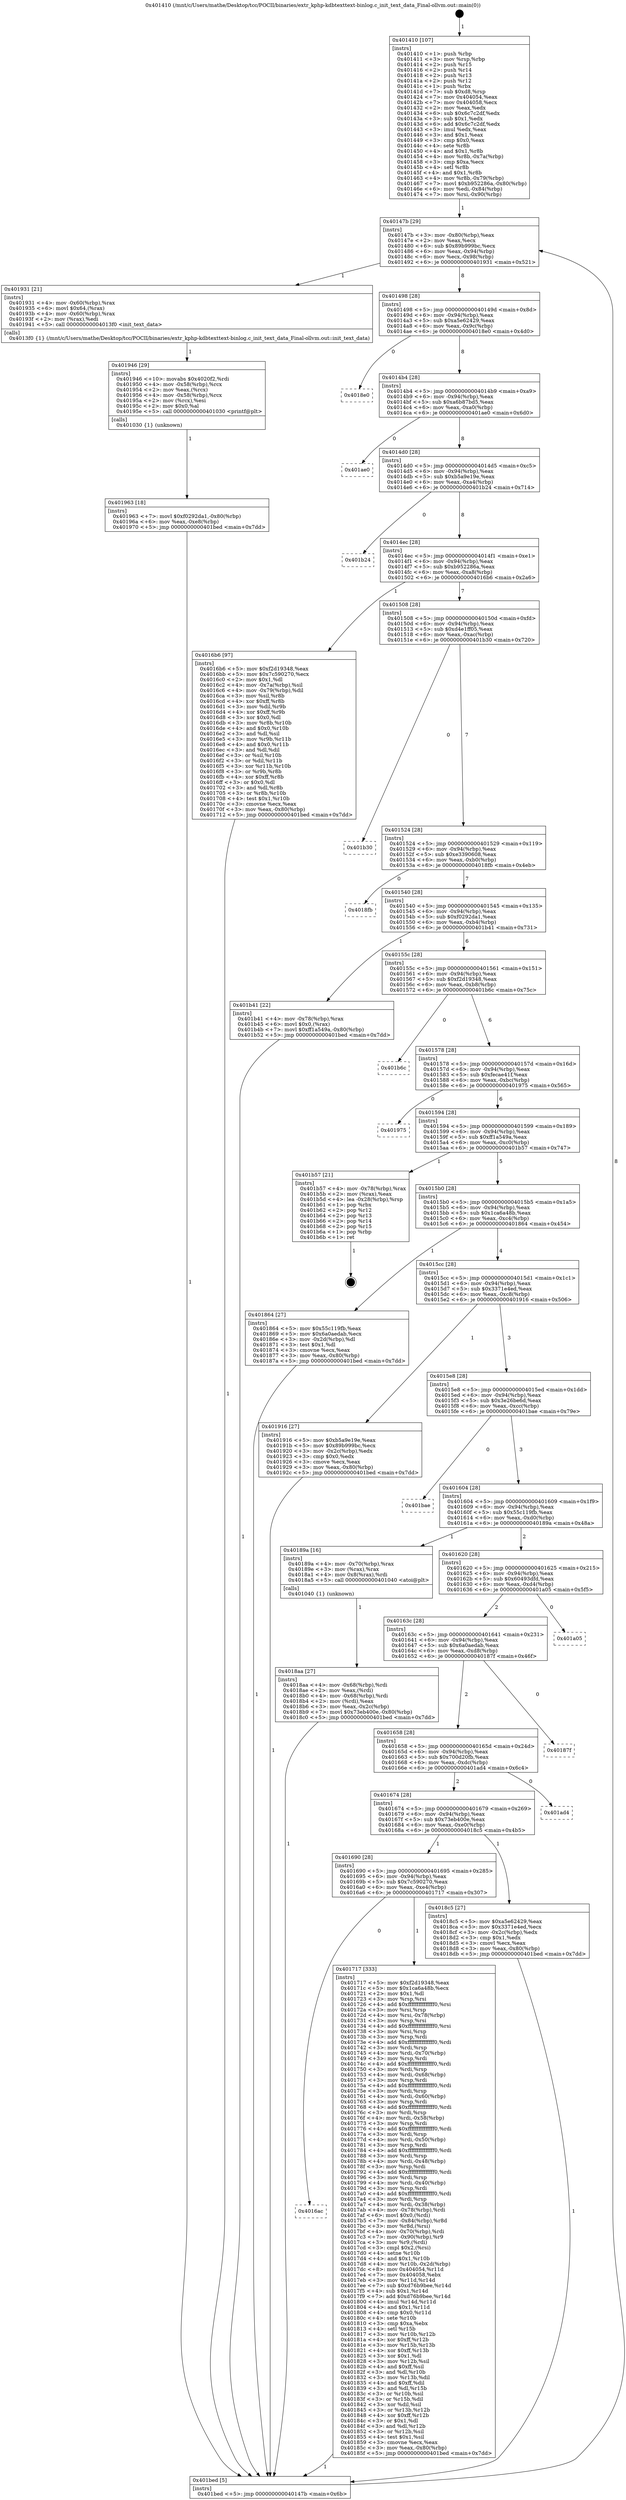 digraph "0x401410" {
  label = "0x401410 (/mnt/c/Users/mathe/Desktop/tcc/POCII/binaries/extr_kphp-kdbtexttext-binlog.c_init_text_data_Final-ollvm.out::main(0))"
  labelloc = "t"
  node[shape=record]

  Entry [label="",width=0.3,height=0.3,shape=circle,fillcolor=black,style=filled]
  "0x40147b" [label="{
     0x40147b [29]\l
     | [instrs]\l
     &nbsp;&nbsp;0x40147b \<+3\>: mov -0x80(%rbp),%eax\l
     &nbsp;&nbsp;0x40147e \<+2\>: mov %eax,%ecx\l
     &nbsp;&nbsp;0x401480 \<+6\>: sub $0x89b999bc,%ecx\l
     &nbsp;&nbsp;0x401486 \<+6\>: mov %eax,-0x94(%rbp)\l
     &nbsp;&nbsp;0x40148c \<+6\>: mov %ecx,-0x98(%rbp)\l
     &nbsp;&nbsp;0x401492 \<+6\>: je 0000000000401931 \<main+0x521\>\l
  }"]
  "0x401931" [label="{
     0x401931 [21]\l
     | [instrs]\l
     &nbsp;&nbsp;0x401931 \<+4\>: mov -0x60(%rbp),%rax\l
     &nbsp;&nbsp;0x401935 \<+6\>: movl $0x64,(%rax)\l
     &nbsp;&nbsp;0x40193b \<+4\>: mov -0x60(%rbp),%rax\l
     &nbsp;&nbsp;0x40193f \<+2\>: mov (%rax),%edi\l
     &nbsp;&nbsp;0x401941 \<+5\>: call 00000000004013f0 \<init_text_data\>\l
     | [calls]\l
     &nbsp;&nbsp;0x4013f0 \{1\} (/mnt/c/Users/mathe/Desktop/tcc/POCII/binaries/extr_kphp-kdbtexttext-binlog.c_init_text_data_Final-ollvm.out::init_text_data)\l
  }"]
  "0x401498" [label="{
     0x401498 [28]\l
     | [instrs]\l
     &nbsp;&nbsp;0x401498 \<+5\>: jmp 000000000040149d \<main+0x8d\>\l
     &nbsp;&nbsp;0x40149d \<+6\>: mov -0x94(%rbp),%eax\l
     &nbsp;&nbsp;0x4014a3 \<+5\>: sub $0xa5e62429,%eax\l
     &nbsp;&nbsp;0x4014a8 \<+6\>: mov %eax,-0x9c(%rbp)\l
     &nbsp;&nbsp;0x4014ae \<+6\>: je 00000000004018e0 \<main+0x4d0\>\l
  }"]
  Exit [label="",width=0.3,height=0.3,shape=circle,fillcolor=black,style=filled,peripheries=2]
  "0x4018e0" [label="{
     0x4018e0\l
  }", style=dashed]
  "0x4014b4" [label="{
     0x4014b4 [28]\l
     | [instrs]\l
     &nbsp;&nbsp;0x4014b4 \<+5\>: jmp 00000000004014b9 \<main+0xa9\>\l
     &nbsp;&nbsp;0x4014b9 \<+6\>: mov -0x94(%rbp),%eax\l
     &nbsp;&nbsp;0x4014bf \<+5\>: sub $0xa6b87bd5,%eax\l
     &nbsp;&nbsp;0x4014c4 \<+6\>: mov %eax,-0xa0(%rbp)\l
     &nbsp;&nbsp;0x4014ca \<+6\>: je 0000000000401ae0 \<main+0x6d0\>\l
  }"]
  "0x401963" [label="{
     0x401963 [18]\l
     | [instrs]\l
     &nbsp;&nbsp;0x401963 \<+7\>: movl $0xf0292da1,-0x80(%rbp)\l
     &nbsp;&nbsp;0x40196a \<+6\>: mov %eax,-0xe8(%rbp)\l
     &nbsp;&nbsp;0x401970 \<+5\>: jmp 0000000000401bed \<main+0x7dd\>\l
  }"]
  "0x401ae0" [label="{
     0x401ae0\l
  }", style=dashed]
  "0x4014d0" [label="{
     0x4014d0 [28]\l
     | [instrs]\l
     &nbsp;&nbsp;0x4014d0 \<+5\>: jmp 00000000004014d5 \<main+0xc5\>\l
     &nbsp;&nbsp;0x4014d5 \<+6\>: mov -0x94(%rbp),%eax\l
     &nbsp;&nbsp;0x4014db \<+5\>: sub $0xb5a9e19e,%eax\l
     &nbsp;&nbsp;0x4014e0 \<+6\>: mov %eax,-0xa4(%rbp)\l
     &nbsp;&nbsp;0x4014e6 \<+6\>: je 0000000000401b24 \<main+0x714\>\l
  }"]
  "0x401946" [label="{
     0x401946 [29]\l
     | [instrs]\l
     &nbsp;&nbsp;0x401946 \<+10\>: movabs $0x4020f2,%rdi\l
     &nbsp;&nbsp;0x401950 \<+4\>: mov -0x58(%rbp),%rcx\l
     &nbsp;&nbsp;0x401954 \<+2\>: mov %eax,(%rcx)\l
     &nbsp;&nbsp;0x401956 \<+4\>: mov -0x58(%rbp),%rcx\l
     &nbsp;&nbsp;0x40195a \<+2\>: mov (%rcx),%esi\l
     &nbsp;&nbsp;0x40195c \<+2\>: mov $0x0,%al\l
     &nbsp;&nbsp;0x40195e \<+5\>: call 0000000000401030 \<printf@plt\>\l
     | [calls]\l
     &nbsp;&nbsp;0x401030 \{1\} (unknown)\l
  }"]
  "0x401b24" [label="{
     0x401b24\l
  }", style=dashed]
  "0x4014ec" [label="{
     0x4014ec [28]\l
     | [instrs]\l
     &nbsp;&nbsp;0x4014ec \<+5\>: jmp 00000000004014f1 \<main+0xe1\>\l
     &nbsp;&nbsp;0x4014f1 \<+6\>: mov -0x94(%rbp),%eax\l
     &nbsp;&nbsp;0x4014f7 \<+5\>: sub $0xb952286a,%eax\l
     &nbsp;&nbsp;0x4014fc \<+6\>: mov %eax,-0xa8(%rbp)\l
     &nbsp;&nbsp;0x401502 \<+6\>: je 00000000004016b6 \<main+0x2a6\>\l
  }"]
  "0x4018aa" [label="{
     0x4018aa [27]\l
     | [instrs]\l
     &nbsp;&nbsp;0x4018aa \<+4\>: mov -0x68(%rbp),%rdi\l
     &nbsp;&nbsp;0x4018ae \<+2\>: mov %eax,(%rdi)\l
     &nbsp;&nbsp;0x4018b0 \<+4\>: mov -0x68(%rbp),%rdi\l
     &nbsp;&nbsp;0x4018b4 \<+2\>: mov (%rdi),%eax\l
     &nbsp;&nbsp;0x4018b6 \<+3\>: mov %eax,-0x2c(%rbp)\l
     &nbsp;&nbsp;0x4018b9 \<+7\>: movl $0x73eb400e,-0x80(%rbp)\l
     &nbsp;&nbsp;0x4018c0 \<+5\>: jmp 0000000000401bed \<main+0x7dd\>\l
  }"]
  "0x4016b6" [label="{
     0x4016b6 [97]\l
     | [instrs]\l
     &nbsp;&nbsp;0x4016b6 \<+5\>: mov $0xf2d19348,%eax\l
     &nbsp;&nbsp;0x4016bb \<+5\>: mov $0x7c590270,%ecx\l
     &nbsp;&nbsp;0x4016c0 \<+2\>: mov $0x1,%dl\l
     &nbsp;&nbsp;0x4016c2 \<+4\>: mov -0x7a(%rbp),%sil\l
     &nbsp;&nbsp;0x4016c6 \<+4\>: mov -0x79(%rbp),%dil\l
     &nbsp;&nbsp;0x4016ca \<+3\>: mov %sil,%r8b\l
     &nbsp;&nbsp;0x4016cd \<+4\>: xor $0xff,%r8b\l
     &nbsp;&nbsp;0x4016d1 \<+3\>: mov %dil,%r9b\l
     &nbsp;&nbsp;0x4016d4 \<+4\>: xor $0xff,%r9b\l
     &nbsp;&nbsp;0x4016d8 \<+3\>: xor $0x0,%dl\l
     &nbsp;&nbsp;0x4016db \<+3\>: mov %r8b,%r10b\l
     &nbsp;&nbsp;0x4016de \<+4\>: and $0x0,%r10b\l
     &nbsp;&nbsp;0x4016e2 \<+3\>: and %dl,%sil\l
     &nbsp;&nbsp;0x4016e5 \<+3\>: mov %r9b,%r11b\l
     &nbsp;&nbsp;0x4016e8 \<+4\>: and $0x0,%r11b\l
     &nbsp;&nbsp;0x4016ec \<+3\>: and %dl,%dil\l
     &nbsp;&nbsp;0x4016ef \<+3\>: or %sil,%r10b\l
     &nbsp;&nbsp;0x4016f2 \<+3\>: or %dil,%r11b\l
     &nbsp;&nbsp;0x4016f5 \<+3\>: xor %r11b,%r10b\l
     &nbsp;&nbsp;0x4016f8 \<+3\>: or %r9b,%r8b\l
     &nbsp;&nbsp;0x4016fb \<+4\>: xor $0xff,%r8b\l
     &nbsp;&nbsp;0x4016ff \<+3\>: or $0x0,%dl\l
     &nbsp;&nbsp;0x401702 \<+3\>: and %dl,%r8b\l
     &nbsp;&nbsp;0x401705 \<+3\>: or %r8b,%r10b\l
     &nbsp;&nbsp;0x401708 \<+4\>: test $0x1,%r10b\l
     &nbsp;&nbsp;0x40170c \<+3\>: cmovne %ecx,%eax\l
     &nbsp;&nbsp;0x40170f \<+3\>: mov %eax,-0x80(%rbp)\l
     &nbsp;&nbsp;0x401712 \<+5\>: jmp 0000000000401bed \<main+0x7dd\>\l
  }"]
  "0x401508" [label="{
     0x401508 [28]\l
     | [instrs]\l
     &nbsp;&nbsp;0x401508 \<+5\>: jmp 000000000040150d \<main+0xfd\>\l
     &nbsp;&nbsp;0x40150d \<+6\>: mov -0x94(%rbp),%eax\l
     &nbsp;&nbsp;0x401513 \<+5\>: sub $0xd4e1ff05,%eax\l
     &nbsp;&nbsp;0x401518 \<+6\>: mov %eax,-0xac(%rbp)\l
     &nbsp;&nbsp;0x40151e \<+6\>: je 0000000000401b30 \<main+0x720\>\l
  }"]
  "0x401bed" [label="{
     0x401bed [5]\l
     | [instrs]\l
     &nbsp;&nbsp;0x401bed \<+5\>: jmp 000000000040147b \<main+0x6b\>\l
  }"]
  "0x401410" [label="{
     0x401410 [107]\l
     | [instrs]\l
     &nbsp;&nbsp;0x401410 \<+1\>: push %rbp\l
     &nbsp;&nbsp;0x401411 \<+3\>: mov %rsp,%rbp\l
     &nbsp;&nbsp;0x401414 \<+2\>: push %r15\l
     &nbsp;&nbsp;0x401416 \<+2\>: push %r14\l
     &nbsp;&nbsp;0x401418 \<+2\>: push %r13\l
     &nbsp;&nbsp;0x40141a \<+2\>: push %r12\l
     &nbsp;&nbsp;0x40141c \<+1\>: push %rbx\l
     &nbsp;&nbsp;0x40141d \<+7\>: sub $0xd8,%rsp\l
     &nbsp;&nbsp;0x401424 \<+7\>: mov 0x404054,%eax\l
     &nbsp;&nbsp;0x40142b \<+7\>: mov 0x404058,%ecx\l
     &nbsp;&nbsp;0x401432 \<+2\>: mov %eax,%edx\l
     &nbsp;&nbsp;0x401434 \<+6\>: sub $0x6c7c2df,%edx\l
     &nbsp;&nbsp;0x40143a \<+3\>: sub $0x1,%edx\l
     &nbsp;&nbsp;0x40143d \<+6\>: add $0x6c7c2df,%edx\l
     &nbsp;&nbsp;0x401443 \<+3\>: imul %edx,%eax\l
     &nbsp;&nbsp;0x401446 \<+3\>: and $0x1,%eax\l
     &nbsp;&nbsp;0x401449 \<+3\>: cmp $0x0,%eax\l
     &nbsp;&nbsp;0x40144c \<+4\>: sete %r8b\l
     &nbsp;&nbsp;0x401450 \<+4\>: and $0x1,%r8b\l
     &nbsp;&nbsp;0x401454 \<+4\>: mov %r8b,-0x7a(%rbp)\l
     &nbsp;&nbsp;0x401458 \<+3\>: cmp $0xa,%ecx\l
     &nbsp;&nbsp;0x40145b \<+4\>: setl %r8b\l
     &nbsp;&nbsp;0x40145f \<+4\>: and $0x1,%r8b\l
     &nbsp;&nbsp;0x401463 \<+4\>: mov %r8b,-0x79(%rbp)\l
     &nbsp;&nbsp;0x401467 \<+7\>: movl $0xb952286a,-0x80(%rbp)\l
     &nbsp;&nbsp;0x40146e \<+6\>: mov %edi,-0x84(%rbp)\l
     &nbsp;&nbsp;0x401474 \<+7\>: mov %rsi,-0x90(%rbp)\l
  }"]
  "0x4016ac" [label="{
     0x4016ac\l
  }", style=dashed]
  "0x401b30" [label="{
     0x401b30\l
  }", style=dashed]
  "0x401524" [label="{
     0x401524 [28]\l
     | [instrs]\l
     &nbsp;&nbsp;0x401524 \<+5\>: jmp 0000000000401529 \<main+0x119\>\l
     &nbsp;&nbsp;0x401529 \<+6\>: mov -0x94(%rbp),%eax\l
     &nbsp;&nbsp;0x40152f \<+5\>: sub $0xe3390608,%eax\l
     &nbsp;&nbsp;0x401534 \<+6\>: mov %eax,-0xb0(%rbp)\l
     &nbsp;&nbsp;0x40153a \<+6\>: je 00000000004018fb \<main+0x4eb\>\l
  }"]
  "0x401717" [label="{
     0x401717 [333]\l
     | [instrs]\l
     &nbsp;&nbsp;0x401717 \<+5\>: mov $0xf2d19348,%eax\l
     &nbsp;&nbsp;0x40171c \<+5\>: mov $0x1ca6a48b,%ecx\l
     &nbsp;&nbsp;0x401721 \<+2\>: mov $0x1,%dl\l
     &nbsp;&nbsp;0x401723 \<+3\>: mov %rsp,%rsi\l
     &nbsp;&nbsp;0x401726 \<+4\>: add $0xfffffffffffffff0,%rsi\l
     &nbsp;&nbsp;0x40172a \<+3\>: mov %rsi,%rsp\l
     &nbsp;&nbsp;0x40172d \<+4\>: mov %rsi,-0x78(%rbp)\l
     &nbsp;&nbsp;0x401731 \<+3\>: mov %rsp,%rsi\l
     &nbsp;&nbsp;0x401734 \<+4\>: add $0xfffffffffffffff0,%rsi\l
     &nbsp;&nbsp;0x401738 \<+3\>: mov %rsi,%rsp\l
     &nbsp;&nbsp;0x40173b \<+3\>: mov %rsp,%rdi\l
     &nbsp;&nbsp;0x40173e \<+4\>: add $0xfffffffffffffff0,%rdi\l
     &nbsp;&nbsp;0x401742 \<+3\>: mov %rdi,%rsp\l
     &nbsp;&nbsp;0x401745 \<+4\>: mov %rdi,-0x70(%rbp)\l
     &nbsp;&nbsp;0x401749 \<+3\>: mov %rsp,%rdi\l
     &nbsp;&nbsp;0x40174c \<+4\>: add $0xfffffffffffffff0,%rdi\l
     &nbsp;&nbsp;0x401750 \<+3\>: mov %rdi,%rsp\l
     &nbsp;&nbsp;0x401753 \<+4\>: mov %rdi,-0x68(%rbp)\l
     &nbsp;&nbsp;0x401757 \<+3\>: mov %rsp,%rdi\l
     &nbsp;&nbsp;0x40175a \<+4\>: add $0xfffffffffffffff0,%rdi\l
     &nbsp;&nbsp;0x40175e \<+3\>: mov %rdi,%rsp\l
     &nbsp;&nbsp;0x401761 \<+4\>: mov %rdi,-0x60(%rbp)\l
     &nbsp;&nbsp;0x401765 \<+3\>: mov %rsp,%rdi\l
     &nbsp;&nbsp;0x401768 \<+4\>: add $0xfffffffffffffff0,%rdi\l
     &nbsp;&nbsp;0x40176c \<+3\>: mov %rdi,%rsp\l
     &nbsp;&nbsp;0x40176f \<+4\>: mov %rdi,-0x58(%rbp)\l
     &nbsp;&nbsp;0x401773 \<+3\>: mov %rsp,%rdi\l
     &nbsp;&nbsp;0x401776 \<+4\>: add $0xfffffffffffffff0,%rdi\l
     &nbsp;&nbsp;0x40177a \<+3\>: mov %rdi,%rsp\l
     &nbsp;&nbsp;0x40177d \<+4\>: mov %rdi,-0x50(%rbp)\l
     &nbsp;&nbsp;0x401781 \<+3\>: mov %rsp,%rdi\l
     &nbsp;&nbsp;0x401784 \<+4\>: add $0xfffffffffffffff0,%rdi\l
     &nbsp;&nbsp;0x401788 \<+3\>: mov %rdi,%rsp\l
     &nbsp;&nbsp;0x40178b \<+4\>: mov %rdi,-0x48(%rbp)\l
     &nbsp;&nbsp;0x40178f \<+3\>: mov %rsp,%rdi\l
     &nbsp;&nbsp;0x401792 \<+4\>: add $0xfffffffffffffff0,%rdi\l
     &nbsp;&nbsp;0x401796 \<+3\>: mov %rdi,%rsp\l
     &nbsp;&nbsp;0x401799 \<+4\>: mov %rdi,-0x40(%rbp)\l
     &nbsp;&nbsp;0x40179d \<+3\>: mov %rsp,%rdi\l
     &nbsp;&nbsp;0x4017a0 \<+4\>: add $0xfffffffffffffff0,%rdi\l
     &nbsp;&nbsp;0x4017a4 \<+3\>: mov %rdi,%rsp\l
     &nbsp;&nbsp;0x4017a7 \<+4\>: mov %rdi,-0x38(%rbp)\l
     &nbsp;&nbsp;0x4017ab \<+4\>: mov -0x78(%rbp),%rdi\l
     &nbsp;&nbsp;0x4017af \<+6\>: movl $0x0,(%rdi)\l
     &nbsp;&nbsp;0x4017b5 \<+7\>: mov -0x84(%rbp),%r8d\l
     &nbsp;&nbsp;0x4017bc \<+3\>: mov %r8d,(%rsi)\l
     &nbsp;&nbsp;0x4017bf \<+4\>: mov -0x70(%rbp),%rdi\l
     &nbsp;&nbsp;0x4017c3 \<+7\>: mov -0x90(%rbp),%r9\l
     &nbsp;&nbsp;0x4017ca \<+3\>: mov %r9,(%rdi)\l
     &nbsp;&nbsp;0x4017cd \<+3\>: cmpl $0x2,(%rsi)\l
     &nbsp;&nbsp;0x4017d0 \<+4\>: setne %r10b\l
     &nbsp;&nbsp;0x4017d4 \<+4\>: and $0x1,%r10b\l
     &nbsp;&nbsp;0x4017d8 \<+4\>: mov %r10b,-0x2d(%rbp)\l
     &nbsp;&nbsp;0x4017dc \<+8\>: mov 0x404054,%r11d\l
     &nbsp;&nbsp;0x4017e4 \<+7\>: mov 0x404058,%ebx\l
     &nbsp;&nbsp;0x4017eb \<+3\>: mov %r11d,%r14d\l
     &nbsp;&nbsp;0x4017ee \<+7\>: sub $0xd76b9bee,%r14d\l
     &nbsp;&nbsp;0x4017f5 \<+4\>: sub $0x1,%r14d\l
     &nbsp;&nbsp;0x4017f9 \<+7\>: add $0xd76b9bee,%r14d\l
     &nbsp;&nbsp;0x401800 \<+4\>: imul %r14d,%r11d\l
     &nbsp;&nbsp;0x401804 \<+4\>: and $0x1,%r11d\l
     &nbsp;&nbsp;0x401808 \<+4\>: cmp $0x0,%r11d\l
     &nbsp;&nbsp;0x40180c \<+4\>: sete %r10b\l
     &nbsp;&nbsp;0x401810 \<+3\>: cmp $0xa,%ebx\l
     &nbsp;&nbsp;0x401813 \<+4\>: setl %r15b\l
     &nbsp;&nbsp;0x401817 \<+3\>: mov %r10b,%r12b\l
     &nbsp;&nbsp;0x40181a \<+4\>: xor $0xff,%r12b\l
     &nbsp;&nbsp;0x40181e \<+3\>: mov %r15b,%r13b\l
     &nbsp;&nbsp;0x401821 \<+4\>: xor $0xff,%r13b\l
     &nbsp;&nbsp;0x401825 \<+3\>: xor $0x1,%dl\l
     &nbsp;&nbsp;0x401828 \<+3\>: mov %r12b,%sil\l
     &nbsp;&nbsp;0x40182b \<+4\>: and $0xff,%sil\l
     &nbsp;&nbsp;0x40182f \<+3\>: and %dl,%r10b\l
     &nbsp;&nbsp;0x401832 \<+3\>: mov %r13b,%dil\l
     &nbsp;&nbsp;0x401835 \<+4\>: and $0xff,%dil\l
     &nbsp;&nbsp;0x401839 \<+3\>: and %dl,%r15b\l
     &nbsp;&nbsp;0x40183c \<+3\>: or %r10b,%sil\l
     &nbsp;&nbsp;0x40183f \<+3\>: or %r15b,%dil\l
     &nbsp;&nbsp;0x401842 \<+3\>: xor %dil,%sil\l
     &nbsp;&nbsp;0x401845 \<+3\>: or %r13b,%r12b\l
     &nbsp;&nbsp;0x401848 \<+4\>: xor $0xff,%r12b\l
     &nbsp;&nbsp;0x40184c \<+3\>: or $0x1,%dl\l
     &nbsp;&nbsp;0x40184f \<+3\>: and %dl,%r12b\l
     &nbsp;&nbsp;0x401852 \<+3\>: or %r12b,%sil\l
     &nbsp;&nbsp;0x401855 \<+4\>: test $0x1,%sil\l
     &nbsp;&nbsp;0x401859 \<+3\>: cmovne %ecx,%eax\l
     &nbsp;&nbsp;0x40185c \<+3\>: mov %eax,-0x80(%rbp)\l
     &nbsp;&nbsp;0x40185f \<+5\>: jmp 0000000000401bed \<main+0x7dd\>\l
  }"]
  "0x4018fb" [label="{
     0x4018fb\l
  }", style=dashed]
  "0x401540" [label="{
     0x401540 [28]\l
     | [instrs]\l
     &nbsp;&nbsp;0x401540 \<+5\>: jmp 0000000000401545 \<main+0x135\>\l
     &nbsp;&nbsp;0x401545 \<+6\>: mov -0x94(%rbp),%eax\l
     &nbsp;&nbsp;0x40154b \<+5\>: sub $0xf0292da1,%eax\l
     &nbsp;&nbsp;0x401550 \<+6\>: mov %eax,-0xb4(%rbp)\l
     &nbsp;&nbsp;0x401556 \<+6\>: je 0000000000401b41 \<main+0x731\>\l
  }"]
  "0x401690" [label="{
     0x401690 [28]\l
     | [instrs]\l
     &nbsp;&nbsp;0x401690 \<+5\>: jmp 0000000000401695 \<main+0x285\>\l
     &nbsp;&nbsp;0x401695 \<+6\>: mov -0x94(%rbp),%eax\l
     &nbsp;&nbsp;0x40169b \<+5\>: sub $0x7c590270,%eax\l
     &nbsp;&nbsp;0x4016a0 \<+6\>: mov %eax,-0xe4(%rbp)\l
     &nbsp;&nbsp;0x4016a6 \<+6\>: je 0000000000401717 \<main+0x307\>\l
  }"]
  "0x401b41" [label="{
     0x401b41 [22]\l
     | [instrs]\l
     &nbsp;&nbsp;0x401b41 \<+4\>: mov -0x78(%rbp),%rax\l
     &nbsp;&nbsp;0x401b45 \<+6\>: movl $0x0,(%rax)\l
     &nbsp;&nbsp;0x401b4b \<+7\>: movl $0xff1a549a,-0x80(%rbp)\l
     &nbsp;&nbsp;0x401b52 \<+5\>: jmp 0000000000401bed \<main+0x7dd\>\l
  }"]
  "0x40155c" [label="{
     0x40155c [28]\l
     | [instrs]\l
     &nbsp;&nbsp;0x40155c \<+5\>: jmp 0000000000401561 \<main+0x151\>\l
     &nbsp;&nbsp;0x401561 \<+6\>: mov -0x94(%rbp),%eax\l
     &nbsp;&nbsp;0x401567 \<+5\>: sub $0xf2d19348,%eax\l
     &nbsp;&nbsp;0x40156c \<+6\>: mov %eax,-0xb8(%rbp)\l
     &nbsp;&nbsp;0x401572 \<+6\>: je 0000000000401b6c \<main+0x75c\>\l
  }"]
  "0x4018c5" [label="{
     0x4018c5 [27]\l
     | [instrs]\l
     &nbsp;&nbsp;0x4018c5 \<+5\>: mov $0xa5e62429,%eax\l
     &nbsp;&nbsp;0x4018ca \<+5\>: mov $0x3371e4ed,%ecx\l
     &nbsp;&nbsp;0x4018cf \<+3\>: mov -0x2c(%rbp),%edx\l
     &nbsp;&nbsp;0x4018d2 \<+3\>: cmp $0x1,%edx\l
     &nbsp;&nbsp;0x4018d5 \<+3\>: cmovl %ecx,%eax\l
     &nbsp;&nbsp;0x4018d8 \<+3\>: mov %eax,-0x80(%rbp)\l
     &nbsp;&nbsp;0x4018db \<+5\>: jmp 0000000000401bed \<main+0x7dd\>\l
  }"]
  "0x401b6c" [label="{
     0x401b6c\l
  }", style=dashed]
  "0x401578" [label="{
     0x401578 [28]\l
     | [instrs]\l
     &nbsp;&nbsp;0x401578 \<+5\>: jmp 000000000040157d \<main+0x16d\>\l
     &nbsp;&nbsp;0x40157d \<+6\>: mov -0x94(%rbp),%eax\l
     &nbsp;&nbsp;0x401583 \<+5\>: sub $0xfecae41f,%eax\l
     &nbsp;&nbsp;0x401588 \<+6\>: mov %eax,-0xbc(%rbp)\l
     &nbsp;&nbsp;0x40158e \<+6\>: je 0000000000401975 \<main+0x565\>\l
  }"]
  "0x401674" [label="{
     0x401674 [28]\l
     | [instrs]\l
     &nbsp;&nbsp;0x401674 \<+5\>: jmp 0000000000401679 \<main+0x269\>\l
     &nbsp;&nbsp;0x401679 \<+6\>: mov -0x94(%rbp),%eax\l
     &nbsp;&nbsp;0x40167f \<+5\>: sub $0x73eb400e,%eax\l
     &nbsp;&nbsp;0x401684 \<+6\>: mov %eax,-0xe0(%rbp)\l
     &nbsp;&nbsp;0x40168a \<+6\>: je 00000000004018c5 \<main+0x4b5\>\l
  }"]
  "0x401975" [label="{
     0x401975\l
  }", style=dashed]
  "0x401594" [label="{
     0x401594 [28]\l
     | [instrs]\l
     &nbsp;&nbsp;0x401594 \<+5\>: jmp 0000000000401599 \<main+0x189\>\l
     &nbsp;&nbsp;0x401599 \<+6\>: mov -0x94(%rbp),%eax\l
     &nbsp;&nbsp;0x40159f \<+5\>: sub $0xff1a549a,%eax\l
     &nbsp;&nbsp;0x4015a4 \<+6\>: mov %eax,-0xc0(%rbp)\l
     &nbsp;&nbsp;0x4015aa \<+6\>: je 0000000000401b57 \<main+0x747\>\l
  }"]
  "0x401ad4" [label="{
     0x401ad4\l
  }", style=dashed]
  "0x401b57" [label="{
     0x401b57 [21]\l
     | [instrs]\l
     &nbsp;&nbsp;0x401b57 \<+4\>: mov -0x78(%rbp),%rax\l
     &nbsp;&nbsp;0x401b5b \<+2\>: mov (%rax),%eax\l
     &nbsp;&nbsp;0x401b5d \<+4\>: lea -0x28(%rbp),%rsp\l
     &nbsp;&nbsp;0x401b61 \<+1\>: pop %rbx\l
     &nbsp;&nbsp;0x401b62 \<+2\>: pop %r12\l
     &nbsp;&nbsp;0x401b64 \<+2\>: pop %r13\l
     &nbsp;&nbsp;0x401b66 \<+2\>: pop %r14\l
     &nbsp;&nbsp;0x401b68 \<+2\>: pop %r15\l
     &nbsp;&nbsp;0x401b6a \<+1\>: pop %rbp\l
     &nbsp;&nbsp;0x401b6b \<+1\>: ret\l
  }"]
  "0x4015b0" [label="{
     0x4015b0 [28]\l
     | [instrs]\l
     &nbsp;&nbsp;0x4015b0 \<+5\>: jmp 00000000004015b5 \<main+0x1a5\>\l
     &nbsp;&nbsp;0x4015b5 \<+6\>: mov -0x94(%rbp),%eax\l
     &nbsp;&nbsp;0x4015bb \<+5\>: sub $0x1ca6a48b,%eax\l
     &nbsp;&nbsp;0x4015c0 \<+6\>: mov %eax,-0xc4(%rbp)\l
     &nbsp;&nbsp;0x4015c6 \<+6\>: je 0000000000401864 \<main+0x454\>\l
  }"]
  "0x401658" [label="{
     0x401658 [28]\l
     | [instrs]\l
     &nbsp;&nbsp;0x401658 \<+5\>: jmp 000000000040165d \<main+0x24d\>\l
     &nbsp;&nbsp;0x40165d \<+6\>: mov -0x94(%rbp),%eax\l
     &nbsp;&nbsp;0x401663 \<+5\>: sub $0x700d20fb,%eax\l
     &nbsp;&nbsp;0x401668 \<+6\>: mov %eax,-0xdc(%rbp)\l
     &nbsp;&nbsp;0x40166e \<+6\>: je 0000000000401ad4 \<main+0x6c4\>\l
  }"]
  "0x401864" [label="{
     0x401864 [27]\l
     | [instrs]\l
     &nbsp;&nbsp;0x401864 \<+5\>: mov $0x55c119fb,%eax\l
     &nbsp;&nbsp;0x401869 \<+5\>: mov $0x6a0aedab,%ecx\l
     &nbsp;&nbsp;0x40186e \<+3\>: mov -0x2d(%rbp),%dl\l
     &nbsp;&nbsp;0x401871 \<+3\>: test $0x1,%dl\l
     &nbsp;&nbsp;0x401874 \<+3\>: cmovne %ecx,%eax\l
     &nbsp;&nbsp;0x401877 \<+3\>: mov %eax,-0x80(%rbp)\l
     &nbsp;&nbsp;0x40187a \<+5\>: jmp 0000000000401bed \<main+0x7dd\>\l
  }"]
  "0x4015cc" [label="{
     0x4015cc [28]\l
     | [instrs]\l
     &nbsp;&nbsp;0x4015cc \<+5\>: jmp 00000000004015d1 \<main+0x1c1\>\l
     &nbsp;&nbsp;0x4015d1 \<+6\>: mov -0x94(%rbp),%eax\l
     &nbsp;&nbsp;0x4015d7 \<+5\>: sub $0x3371e4ed,%eax\l
     &nbsp;&nbsp;0x4015dc \<+6\>: mov %eax,-0xc8(%rbp)\l
     &nbsp;&nbsp;0x4015e2 \<+6\>: je 0000000000401916 \<main+0x506\>\l
  }"]
  "0x40187f" [label="{
     0x40187f\l
  }", style=dashed]
  "0x401916" [label="{
     0x401916 [27]\l
     | [instrs]\l
     &nbsp;&nbsp;0x401916 \<+5\>: mov $0xb5a9e19e,%eax\l
     &nbsp;&nbsp;0x40191b \<+5\>: mov $0x89b999bc,%ecx\l
     &nbsp;&nbsp;0x401920 \<+3\>: mov -0x2c(%rbp),%edx\l
     &nbsp;&nbsp;0x401923 \<+3\>: cmp $0x0,%edx\l
     &nbsp;&nbsp;0x401926 \<+3\>: cmove %ecx,%eax\l
     &nbsp;&nbsp;0x401929 \<+3\>: mov %eax,-0x80(%rbp)\l
     &nbsp;&nbsp;0x40192c \<+5\>: jmp 0000000000401bed \<main+0x7dd\>\l
  }"]
  "0x4015e8" [label="{
     0x4015e8 [28]\l
     | [instrs]\l
     &nbsp;&nbsp;0x4015e8 \<+5\>: jmp 00000000004015ed \<main+0x1dd\>\l
     &nbsp;&nbsp;0x4015ed \<+6\>: mov -0x94(%rbp),%eax\l
     &nbsp;&nbsp;0x4015f3 \<+5\>: sub $0x3e26be6d,%eax\l
     &nbsp;&nbsp;0x4015f8 \<+6\>: mov %eax,-0xcc(%rbp)\l
     &nbsp;&nbsp;0x4015fe \<+6\>: je 0000000000401bae \<main+0x79e\>\l
  }"]
  "0x40163c" [label="{
     0x40163c [28]\l
     | [instrs]\l
     &nbsp;&nbsp;0x40163c \<+5\>: jmp 0000000000401641 \<main+0x231\>\l
     &nbsp;&nbsp;0x401641 \<+6\>: mov -0x94(%rbp),%eax\l
     &nbsp;&nbsp;0x401647 \<+5\>: sub $0x6a0aedab,%eax\l
     &nbsp;&nbsp;0x40164c \<+6\>: mov %eax,-0xd8(%rbp)\l
     &nbsp;&nbsp;0x401652 \<+6\>: je 000000000040187f \<main+0x46f\>\l
  }"]
  "0x401bae" [label="{
     0x401bae\l
  }", style=dashed]
  "0x401604" [label="{
     0x401604 [28]\l
     | [instrs]\l
     &nbsp;&nbsp;0x401604 \<+5\>: jmp 0000000000401609 \<main+0x1f9\>\l
     &nbsp;&nbsp;0x401609 \<+6\>: mov -0x94(%rbp),%eax\l
     &nbsp;&nbsp;0x40160f \<+5\>: sub $0x55c119fb,%eax\l
     &nbsp;&nbsp;0x401614 \<+6\>: mov %eax,-0xd0(%rbp)\l
     &nbsp;&nbsp;0x40161a \<+6\>: je 000000000040189a \<main+0x48a\>\l
  }"]
  "0x401a05" [label="{
     0x401a05\l
  }", style=dashed]
  "0x40189a" [label="{
     0x40189a [16]\l
     | [instrs]\l
     &nbsp;&nbsp;0x40189a \<+4\>: mov -0x70(%rbp),%rax\l
     &nbsp;&nbsp;0x40189e \<+3\>: mov (%rax),%rax\l
     &nbsp;&nbsp;0x4018a1 \<+4\>: mov 0x8(%rax),%rdi\l
     &nbsp;&nbsp;0x4018a5 \<+5\>: call 0000000000401040 \<atoi@plt\>\l
     | [calls]\l
     &nbsp;&nbsp;0x401040 \{1\} (unknown)\l
  }"]
  "0x401620" [label="{
     0x401620 [28]\l
     | [instrs]\l
     &nbsp;&nbsp;0x401620 \<+5\>: jmp 0000000000401625 \<main+0x215\>\l
     &nbsp;&nbsp;0x401625 \<+6\>: mov -0x94(%rbp),%eax\l
     &nbsp;&nbsp;0x40162b \<+5\>: sub $0x60493dfd,%eax\l
     &nbsp;&nbsp;0x401630 \<+6\>: mov %eax,-0xd4(%rbp)\l
     &nbsp;&nbsp;0x401636 \<+6\>: je 0000000000401a05 \<main+0x5f5\>\l
  }"]
  Entry -> "0x401410" [label=" 1"]
  "0x40147b" -> "0x401931" [label=" 1"]
  "0x40147b" -> "0x401498" [label=" 8"]
  "0x401b57" -> Exit [label=" 1"]
  "0x401498" -> "0x4018e0" [label=" 0"]
  "0x401498" -> "0x4014b4" [label=" 8"]
  "0x401b41" -> "0x401bed" [label=" 1"]
  "0x4014b4" -> "0x401ae0" [label=" 0"]
  "0x4014b4" -> "0x4014d0" [label=" 8"]
  "0x401963" -> "0x401bed" [label=" 1"]
  "0x4014d0" -> "0x401b24" [label=" 0"]
  "0x4014d0" -> "0x4014ec" [label=" 8"]
  "0x401946" -> "0x401963" [label=" 1"]
  "0x4014ec" -> "0x4016b6" [label=" 1"]
  "0x4014ec" -> "0x401508" [label=" 7"]
  "0x4016b6" -> "0x401bed" [label=" 1"]
  "0x401410" -> "0x40147b" [label=" 1"]
  "0x401bed" -> "0x40147b" [label=" 8"]
  "0x401931" -> "0x401946" [label=" 1"]
  "0x401508" -> "0x401b30" [label=" 0"]
  "0x401508" -> "0x401524" [label=" 7"]
  "0x4018c5" -> "0x401bed" [label=" 1"]
  "0x401524" -> "0x4018fb" [label=" 0"]
  "0x401524" -> "0x401540" [label=" 7"]
  "0x4018aa" -> "0x401bed" [label=" 1"]
  "0x401540" -> "0x401b41" [label=" 1"]
  "0x401540" -> "0x40155c" [label=" 6"]
  "0x401864" -> "0x401bed" [label=" 1"]
  "0x40155c" -> "0x401b6c" [label=" 0"]
  "0x40155c" -> "0x401578" [label=" 6"]
  "0x401717" -> "0x401bed" [label=" 1"]
  "0x401578" -> "0x401975" [label=" 0"]
  "0x401578" -> "0x401594" [label=" 6"]
  "0x401690" -> "0x4016ac" [label=" 0"]
  "0x401594" -> "0x401b57" [label=" 1"]
  "0x401594" -> "0x4015b0" [label=" 5"]
  "0x401690" -> "0x401717" [label=" 1"]
  "0x4015b0" -> "0x401864" [label=" 1"]
  "0x4015b0" -> "0x4015cc" [label=" 4"]
  "0x401674" -> "0x401690" [label=" 1"]
  "0x4015cc" -> "0x401916" [label=" 1"]
  "0x4015cc" -> "0x4015e8" [label=" 3"]
  "0x401674" -> "0x4018c5" [label=" 1"]
  "0x4015e8" -> "0x401bae" [label=" 0"]
  "0x4015e8" -> "0x401604" [label=" 3"]
  "0x401658" -> "0x401674" [label=" 2"]
  "0x401604" -> "0x40189a" [label=" 1"]
  "0x401604" -> "0x401620" [label=" 2"]
  "0x401658" -> "0x401ad4" [label=" 0"]
  "0x401620" -> "0x401a05" [label=" 0"]
  "0x401620" -> "0x40163c" [label=" 2"]
  "0x401916" -> "0x401bed" [label=" 1"]
  "0x40163c" -> "0x40187f" [label=" 0"]
  "0x40163c" -> "0x401658" [label=" 2"]
  "0x40189a" -> "0x4018aa" [label=" 1"]
}
